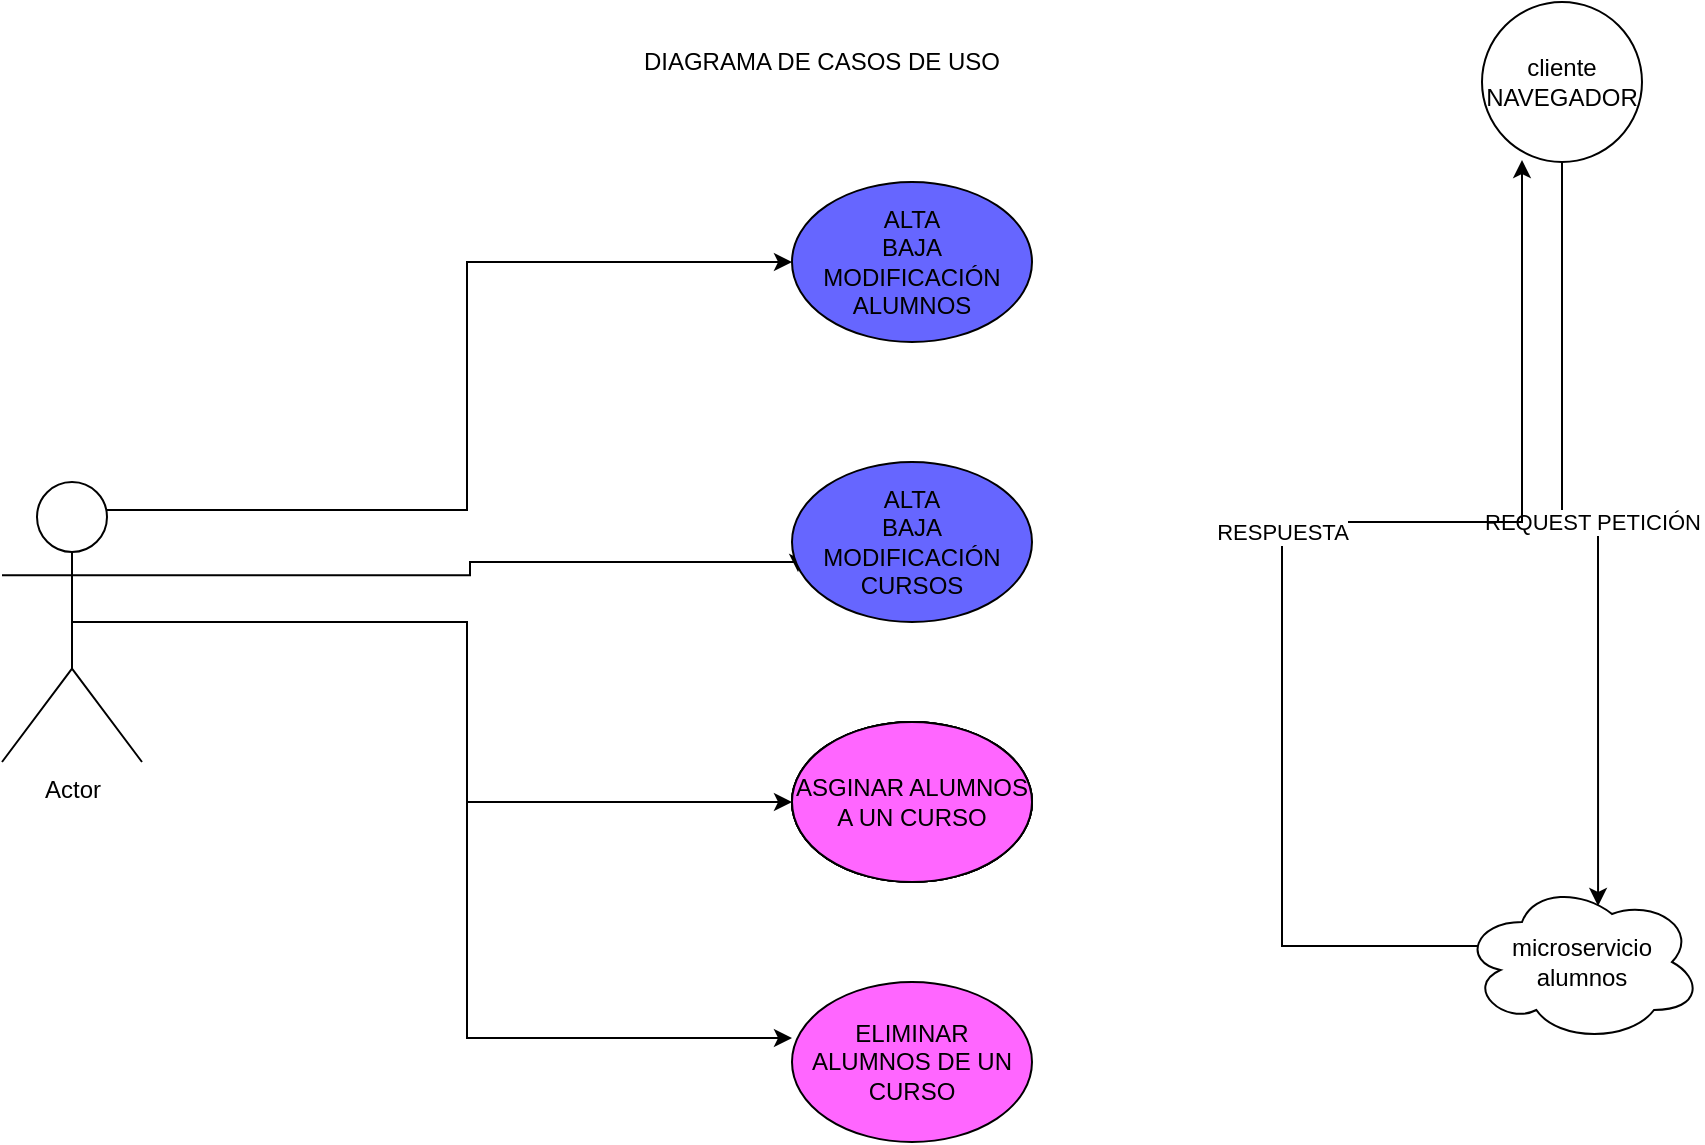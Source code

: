 <mxfile version="14.6.13" type="device"><diagram id="RbhxR1aeH7SdE7FIWVS7" name="Página-1"><mxGraphModel dx="1086" dy="806" grid="1" gridSize="10" guides="1" tooltips="1" connect="1" arrows="1" fold="1" page="1" pageScale="1" pageWidth="1169" pageHeight="827" math="0" shadow="0"><root><mxCell id="0"/><mxCell id="1" parent="0"/><mxCell id="iW3fYL06bovrxxOWUMpU-1" value="DIAGRAMA DE CASOS DE USO" style="text;html=1;strokeColor=none;fillColor=none;align=center;verticalAlign=middle;whiteSpace=wrap;rounded=0;" parent="1" vertex="1"><mxGeometry x="460" y="90" width="280" height="20" as="geometry"/></mxCell><mxCell id="iW3fYL06bovrxxOWUMpU-7" style="edgeStyle=orthogonalEdgeStyle;rounded=0;orthogonalLoop=1;jettySize=auto;html=1;exitX=0.75;exitY=0.1;exitDx=0;exitDy=0;exitPerimeter=0;entryX=0;entryY=0.5;entryDx=0;entryDy=0;" parent="1" source="iW3fYL06bovrxxOWUMpU-2" target="1i6AJiOBAKN1RCp1PpXK-1" edge="1"><mxGeometry relative="1" as="geometry"><mxPoint x="660" y="270" as="targetPoint"/></mxGeometry></mxCell><mxCell id="iW3fYL06bovrxxOWUMpU-8" style="edgeStyle=orthogonalEdgeStyle;rounded=0;orthogonalLoop=1;jettySize=auto;html=1;exitX=1;exitY=0.333;exitDx=0;exitDy=0;exitPerimeter=0;entryX=0.025;entryY=0.688;entryDx=0;entryDy=0;entryPerimeter=0;" parent="1" source="iW3fYL06bovrxxOWUMpU-2" edge="1"><mxGeometry relative="1" as="geometry"><mxPoint x="588" y="355.04" as="targetPoint"/><Array as="points"><mxPoint x="424" y="357"/><mxPoint x="424" y="350"/><mxPoint x="588" y="350"/></Array></mxGeometry></mxCell><mxCell id="iW3fYL06bovrxxOWUMpU-9" style="edgeStyle=orthogonalEdgeStyle;rounded=0;orthogonalLoop=1;jettySize=auto;html=1;exitX=0.5;exitY=0.5;exitDx=0;exitDy=0;exitPerimeter=0;entryX=0;entryY=0.5;entryDx=0;entryDy=0;" parent="1" source="iW3fYL06bovrxxOWUMpU-2" target="iW3fYL06bovrxxOWUMpU-5" edge="1"><mxGeometry relative="1" as="geometry"/></mxCell><mxCell id="iW3fYL06bovrxxOWUMpU-10" style="edgeStyle=orthogonalEdgeStyle;rounded=0;orthogonalLoop=1;jettySize=auto;html=1;entryX=0;entryY=0.35;entryDx=0;entryDy=0;entryPerimeter=0;" parent="1" source="iW3fYL06bovrxxOWUMpU-2" target="iW3fYL06bovrxxOWUMpU-6" edge="1"><mxGeometry relative="1" as="geometry"/></mxCell><mxCell id="iW3fYL06bovrxxOWUMpU-2" value="Actor" style="shape=umlActor;verticalLabelPosition=bottom;verticalAlign=top;html=1;outlineConnect=0;" parent="1" vertex="1"><mxGeometry x="190" y="310" width="70" height="140" as="geometry"/></mxCell><mxCell id="iW3fYL06bovrxxOWUMpU-5" value="ASGINAR ALUMNOS A UN CURSO" style="ellipse;whiteSpace=wrap;html=1;fillColor=#6666FF;" parent="1" vertex="1"><mxGeometry x="585" y="430" width="120" height="80" as="geometry"/></mxCell><mxCell id="iW3fYL06bovrxxOWUMpU-6" value="ELIMINAR ALUMNOS DE UN CURSO" style="ellipse;whiteSpace=wrap;html=1;fillColor=#FF66FF;" parent="1" vertex="1"><mxGeometry x="585" y="560" width="120" height="80" as="geometry"/></mxCell><mxCell id="iW3fYL06bovrxxOWUMpU-13" value="REQUEST PETICIÓN&lt;br&gt;" style="edgeStyle=orthogonalEdgeStyle;rounded=0;orthogonalLoop=1;jettySize=auto;html=1;entryX=0.567;entryY=0.15;entryDx=0;entryDy=0;entryPerimeter=0;" parent="1" source="iW3fYL06bovrxxOWUMpU-11" target="iW3fYL06bovrxxOWUMpU-12" edge="1"><mxGeometry relative="1" as="geometry"/></mxCell><mxCell id="iW3fYL06bovrxxOWUMpU-11" value="cliente&lt;br&gt;NAVEGADOR" style="ellipse;whiteSpace=wrap;html=1;aspect=fixed;" parent="1" vertex="1"><mxGeometry x="930" y="70" width="80" height="80" as="geometry"/></mxCell><mxCell id="iW3fYL06bovrxxOWUMpU-14" value="RESPUESTA" style="edgeStyle=orthogonalEdgeStyle;rounded=0;orthogonalLoop=1;jettySize=auto;html=1;exitX=0.07;exitY=0.4;exitDx=0;exitDy=0;exitPerimeter=0;entryX=0.25;entryY=0.988;entryDx=0;entryDy=0;entryPerimeter=0;" parent="1" source="iW3fYL06bovrxxOWUMpU-12" target="iW3fYL06bovrxxOWUMpU-11" edge="1"><mxGeometry relative="1" as="geometry"><Array as="points"><mxPoint x="830" y="542"/><mxPoint x="830" y="330"/><mxPoint x="950" y="330"/></Array></mxGeometry></mxCell><mxCell id="iW3fYL06bovrxxOWUMpU-12" value="microservicio&lt;br&gt;alumnos" style="ellipse;shape=cloud;whiteSpace=wrap;html=1;" parent="1" vertex="1"><mxGeometry x="920" y="510" width="120" height="80" as="geometry"/></mxCell><mxCell id="xgHS3f0xfiZBOL33mGQo-1" value="ASGINAR ALUMNOS A UN CURSO" style="ellipse;whiteSpace=wrap;html=1;fillColor=none;" parent="1" vertex="1"><mxGeometry x="585" y="430" width="120" height="80" as="geometry"/></mxCell><mxCell id="1i6AJiOBAKN1RCp1PpXK-1" value="ALTA&lt;br&gt;BAJA&lt;br&gt;MODIFICACIÓN&lt;br&gt;ALUMNOS" style="ellipse;whiteSpace=wrap;html=1;fillColor=#6666FF;" parent="1" vertex="1"><mxGeometry x="585" y="160" width="120" height="80" as="geometry"/></mxCell><mxCell id="1i6AJiOBAKN1RCp1PpXK-2" value="ALTA&lt;br&gt;BAJA&lt;br&gt;MODIFICACIÓN&lt;br&gt;CURSOS" style="ellipse;whiteSpace=wrap;html=1;fillColor=#6666FF;" parent="1" vertex="1"><mxGeometry x="585" y="300" width="120" height="80" as="geometry"/></mxCell><mxCell id="1i6AJiOBAKN1RCp1PpXK-3" value="ASGINAR ALUMNOS A UN CURSO" style="ellipse;whiteSpace=wrap;html=1;fillColor=none;" parent="1" vertex="1"><mxGeometry x="585" y="430" width="120" height="80" as="geometry"/></mxCell><mxCell id="1i6AJiOBAKN1RCp1PpXK-4" value="ASGINAR ALUMNOS A UN CURSO" style="ellipse;whiteSpace=wrap;html=1;fillColor=#FF66FF;" parent="1" vertex="1"><mxGeometry x="585" y="430" width="120" height="80" as="geometry"/></mxCell></root></mxGraphModel></diagram></mxfile>